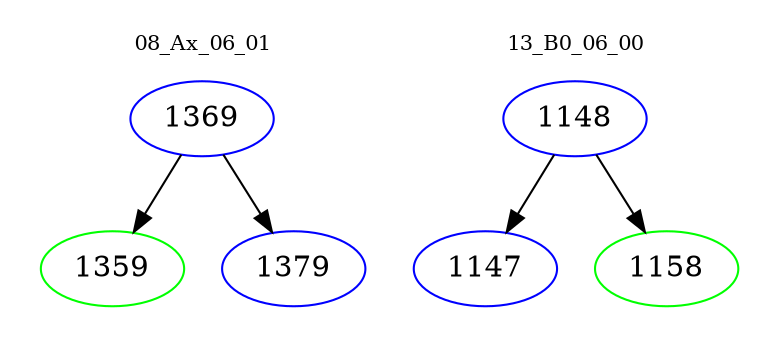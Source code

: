 digraph{
subgraph cluster_0 {
color = white
label = "08_Ax_06_01";
fontsize=10;
T0_1369 [label="1369", color="blue"]
T0_1369 -> T0_1359 [color="black"]
T0_1359 [label="1359", color="green"]
T0_1369 -> T0_1379 [color="black"]
T0_1379 [label="1379", color="blue"]
}
subgraph cluster_1 {
color = white
label = "13_B0_06_00";
fontsize=10;
T1_1148 [label="1148", color="blue"]
T1_1148 -> T1_1147 [color="black"]
T1_1147 [label="1147", color="blue"]
T1_1148 -> T1_1158 [color="black"]
T1_1158 [label="1158", color="green"]
}
}
